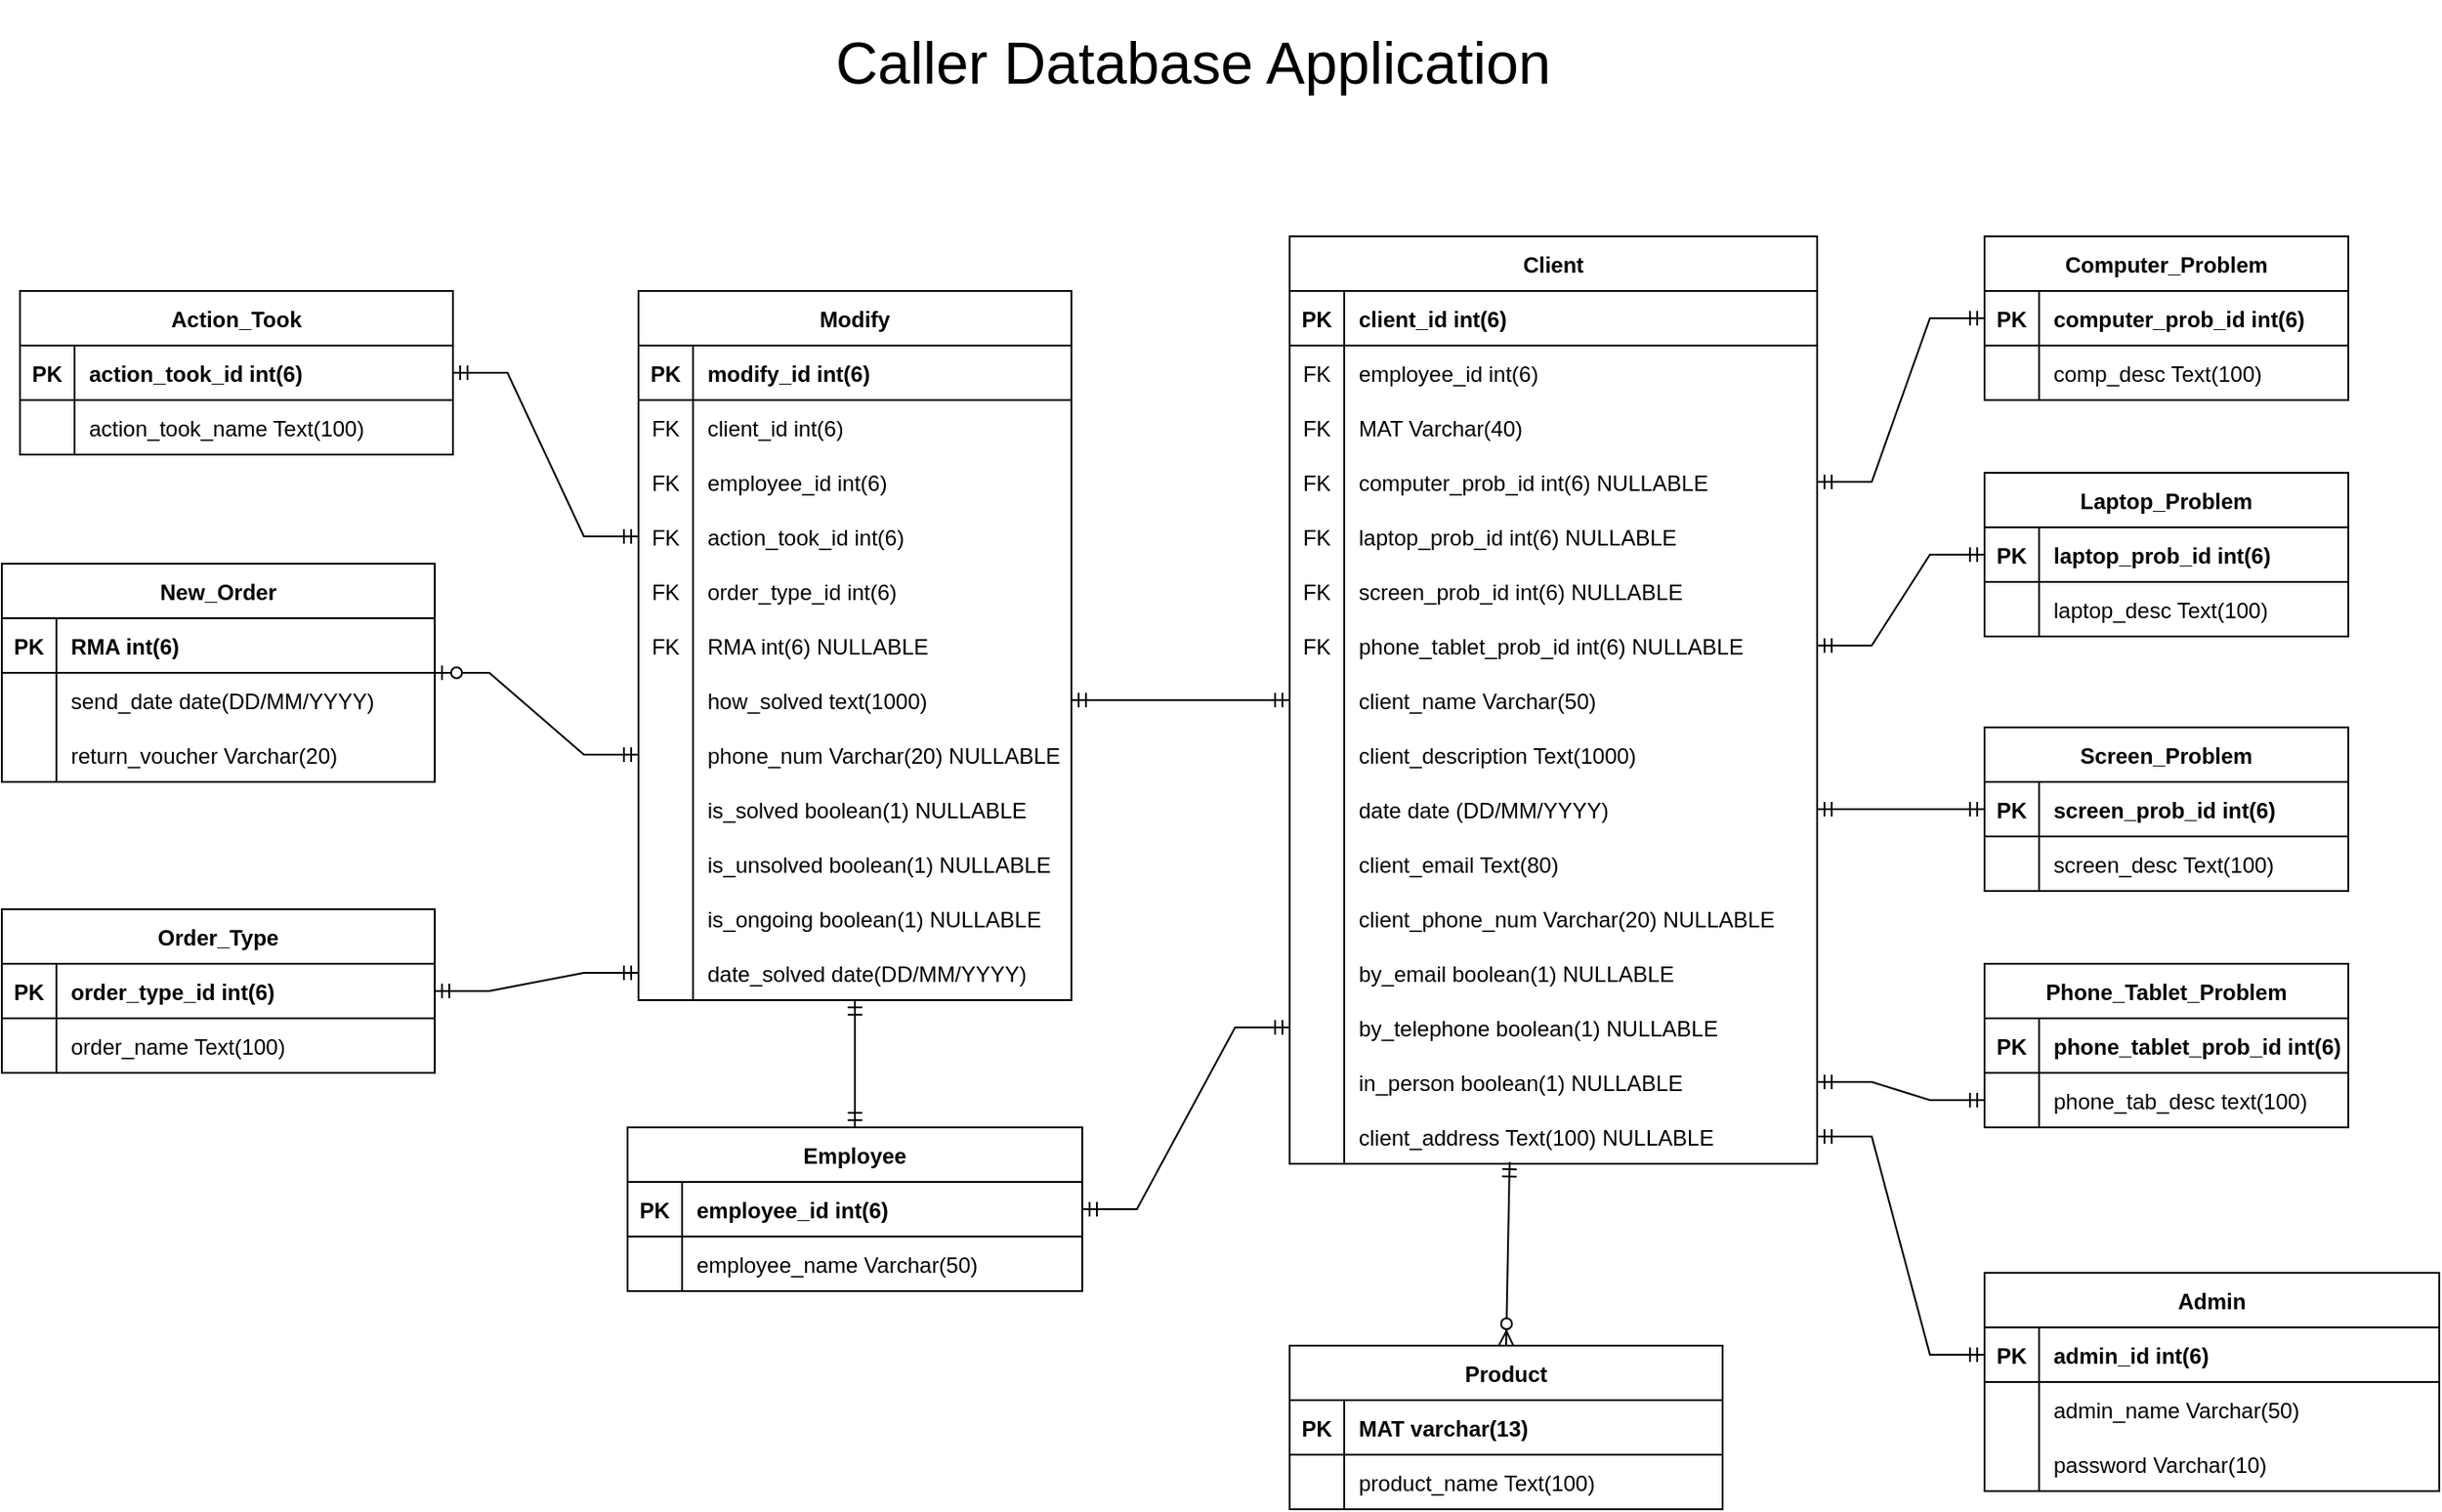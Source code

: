 <mxfile version="20.5.3" type="device"><diagram id="R2lEEEUBdFMjLlhIrx00" name="Page-1"><mxGraphModel dx="1613" dy="609" grid="1" gridSize="10" guides="1" tooltips="1" connect="1" arrows="1" fold="1" page="1" pageScale="1" pageWidth="850" pageHeight="1100" math="0" shadow="0" extFonts="Permanent Marker^https://fonts.googleapis.com/css?family=Permanent+Marker"><root><mxCell id="0"/><mxCell id="1" parent="0"/><mxCell id="C-vyLk0tnHw3VtMMgP7b-13" value="Client" style="shape=table;startSize=30;container=1;collapsible=1;childLayout=tableLayout;fixedRows=1;rowLines=0;fontStyle=1;align=center;resizeLast=1;" parent="1" vertex="1"><mxGeometry x="338" y="170" width="290" height="510" as="geometry"/></mxCell><mxCell id="C-vyLk0tnHw3VtMMgP7b-14" value="" style="shape=partialRectangle;collapsible=0;dropTarget=0;pointerEvents=0;fillColor=none;points=[[0,0.5],[1,0.5]];portConstraint=eastwest;top=0;left=0;right=0;bottom=1;" parent="C-vyLk0tnHw3VtMMgP7b-13" vertex="1"><mxGeometry y="30" width="290" height="30" as="geometry"/></mxCell><mxCell id="C-vyLk0tnHw3VtMMgP7b-15" value="PK" style="shape=partialRectangle;overflow=hidden;connectable=0;fillColor=none;top=0;left=0;bottom=0;right=0;fontStyle=1;" parent="C-vyLk0tnHw3VtMMgP7b-14" vertex="1"><mxGeometry width="30" height="30" as="geometry"><mxRectangle width="30" height="30" as="alternateBounds"/></mxGeometry></mxCell><mxCell id="C-vyLk0tnHw3VtMMgP7b-16" value="client_id int(6)" style="shape=partialRectangle;overflow=hidden;connectable=0;fillColor=none;top=0;left=0;bottom=0;right=0;align=left;spacingLeft=6;fontStyle=1;" parent="C-vyLk0tnHw3VtMMgP7b-14" vertex="1"><mxGeometry x="30" width="260" height="30" as="geometry"><mxRectangle width="260" height="30" as="alternateBounds"/></mxGeometry></mxCell><mxCell id="fhWOVHRFtMZsJac4OsAb-4" value="" style="shape=tableRow;horizontal=0;startSize=0;swimlaneHead=0;swimlaneBody=0;fillColor=none;collapsible=0;dropTarget=0;points=[[0,0.5],[1,0.5]];portConstraint=eastwest;top=0;left=0;right=0;bottom=0;" vertex="1" parent="C-vyLk0tnHw3VtMMgP7b-13"><mxGeometry y="60" width="290" height="30" as="geometry"/></mxCell><mxCell id="fhWOVHRFtMZsJac4OsAb-5" value="FK" style="shape=partialRectangle;connectable=0;fillColor=none;top=0;left=0;bottom=0;right=0;editable=1;overflow=hidden;" vertex="1" parent="fhWOVHRFtMZsJac4OsAb-4"><mxGeometry width="30" height="30" as="geometry"><mxRectangle width="30" height="30" as="alternateBounds"/></mxGeometry></mxCell><mxCell id="fhWOVHRFtMZsJac4OsAb-6" value="employee_id int(6)" style="shape=partialRectangle;connectable=0;fillColor=none;top=0;left=0;bottom=0;right=0;align=left;spacingLeft=6;overflow=hidden;" vertex="1" parent="fhWOVHRFtMZsJac4OsAb-4"><mxGeometry x="30" width="260" height="30" as="geometry"><mxRectangle width="260" height="30" as="alternateBounds"/></mxGeometry></mxCell><mxCell id="eGuZ9H660ZpWUQ2GDz3u-36" value="" style="shape=tableRow;horizontal=0;startSize=0;swimlaneHead=0;swimlaneBody=0;fillColor=none;collapsible=0;dropTarget=0;points=[[0,0.5],[1,0.5]];portConstraint=eastwest;top=0;left=0;right=0;bottom=0;" parent="C-vyLk0tnHw3VtMMgP7b-13" vertex="1"><mxGeometry y="90" width="290" height="30" as="geometry"/></mxCell><mxCell id="eGuZ9H660ZpWUQ2GDz3u-37" value="FK" style="shape=partialRectangle;connectable=0;fillColor=none;top=0;left=0;bottom=0;right=0;fontStyle=0;overflow=hidden;" parent="eGuZ9H660ZpWUQ2GDz3u-36" vertex="1"><mxGeometry width="30" height="30" as="geometry"><mxRectangle width="30" height="30" as="alternateBounds"/></mxGeometry></mxCell><mxCell id="eGuZ9H660ZpWUQ2GDz3u-38" value="MAT Varchar(40)" style="shape=partialRectangle;connectable=0;fillColor=none;top=0;left=0;bottom=0;right=0;align=left;spacingLeft=6;fontStyle=0;overflow=hidden;" parent="eGuZ9H660ZpWUQ2GDz3u-36" vertex="1"><mxGeometry x="30" width="260" height="30" as="geometry"><mxRectangle width="260" height="30" as="alternateBounds"/></mxGeometry></mxCell><mxCell id="aRjFTSO9N0sPd0VUogar-23" value="" style="shape=tableRow;horizontal=0;startSize=0;swimlaneHead=0;swimlaneBody=0;fillColor=none;collapsible=0;dropTarget=0;points=[[0,0.5],[1,0.5]];portConstraint=eastwest;top=0;left=0;right=0;bottom=0;" parent="C-vyLk0tnHw3VtMMgP7b-13" vertex="1"><mxGeometry y="120" width="290" height="30" as="geometry"/></mxCell><mxCell id="aRjFTSO9N0sPd0VUogar-24" value="FK" style="shape=partialRectangle;connectable=0;fillColor=none;top=0;left=0;bottom=0;right=0;editable=1;overflow=hidden;" parent="aRjFTSO9N0sPd0VUogar-23" vertex="1"><mxGeometry width="30" height="30" as="geometry"><mxRectangle width="30" height="30" as="alternateBounds"/></mxGeometry></mxCell><mxCell id="aRjFTSO9N0sPd0VUogar-25" value="computer_prob_id int(6) NULLABLE" style="shape=partialRectangle;connectable=0;fillColor=none;top=0;left=0;bottom=0;right=0;align=left;spacingLeft=6;overflow=hidden;" parent="aRjFTSO9N0sPd0VUogar-23" vertex="1"><mxGeometry x="30" width="260" height="30" as="geometry"><mxRectangle width="260" height="30" as="alternateBounds"/></mxGeometry></mxCell><mxCell id="aRjFTSO9N0sPd0VUogar-26" value="" style="shape=tableRow;horizontal=0;startSize=0;swimlaneHead=0;swimlaneBody=0;fillColor=none;collapsible=0;dropTarget=0;points=[[0,0.5],[1,0.5]];portConstraint=eastwest;top=0;left=0;right=0;bottom=0;" parent="C-vyLk0tnHw3VtMMgP7b-13" vertex="1"><mxGeometry y="150" width="290" height="30" as="geometry"/></mxCell><mxCell id="aRjFTSO9N0sPd0VUogar-27" value="FK" style="shape=partialRectangle;connectable=0;fillColor=none;top=0;left=0;bottom=0;right=0;editable=1;overflow=hidden;" parent="aRjFTSO9N0sPd0VUogar-26" vertex="1"><mxGeometry width="30" height="30" as="geometry"><mxRectangle width="30" height="30" as="alternateBounds"/></mxGeometry></mxCell><mxCell id="aRjFTSO9N0sPd0VUogar-28" value="laptop_prob_id int(6) NULLABLE" style="shape=partialRectangle;connectable=0;fillColor=none;top=0;left=0;bottom=0;right=0;align=left;spacingLeft=6;overflow=hidden;" parent="aRjFTSO9N0sPd0VUogar-26" vertex="1"><mxGeometry x="30" width="260" height="30" as="geometry"><mxRectangle width="260" height="30" as="alternateBounds"/></mxGeometry></mxCell><mxCell id="aRjFTSO9N0sPd0VUogar-29" value="" style="shape=tableRow;horizontal=0;startSize=0;swimlaneHead=0;swimlaneBody=0;fillColor=none;collapsible=0;dropTarget=0;points=[[0,0.5],[1,0.5]];portConstraint=eastwest;top=0;left=0;right=0;bottom=0;" parent="C-vyLk0tnHw3VtMMgP7b-13" vertex="1"><mxGeometry y="180" width="290" height="30" as="geometry"/></mxCell><mxCell id="aRjFTSO9N0sPd0VUogar-30" value="FK" style="shape=partialRectangle;connectable=0;fillColor=none;top=0;left=0;bottom=0;right=0;editable=1;overflow=hidden;" parent="aRjFTSO9N0sPd0VUogar-29" vertex="1"><mxGeometry width="30" height="30" as="geometry"><mxRectangle width="30" height="30" as="alternateBounds"/></mxGeometry></mxCell><mxCell id="aRjFTSO9N0sPd0VUogar-31" value="screen_prob_id int(6) NULLABLE" style="shape=partialRectangle;connectable=0;fillColor=none;top=0;left=0;bottom=0;right=0;align=left;spacingLeft=6;overflow=hidden;" parent="aRjFTSO9N0sPd0VUogar-29" vertex="1"><mxGeometry x="30" width="260" height="30" as="geometry"><mxRectangle width="260" height="30" as="alternateBounds"/></mxGeometry></mxCell><mxCell id="aRjFTSO9N0sPd0VUogar-32" value="" style="shape=tableRow;horizontal=0;startSize=0;swimlaneHead=0;swimlaneBody=0;fillColor=none;collapsible=0;dropTarget=0;points=[[0,0.5],[1,0.5]];portConstraint=eastwest;top=0;left=0;right=0;bottom=0;" parent="C-vyLk0tnHw3VtMMgP7b-13" vertex="1"><mxGeometry y="210" width="290" height="30" as="geometry"/></mxCell><mxCell id="aRjFTSO9N0sPd0VUogar-33" value="FK" style="shape=partialRectangle;connectable=0;fillColor=none;top=0;left=0;bottom=0;right=0;editable=1;overflow=hidden;" parent="aRjFTSO9N0sPd0VUogar-32" vertex="1"><mxGeometry width="30" height="30" as="geometry"><mxRectangle width="30" height="30" as="alternateBounds"/></mxGeometry></mxCell><mxCell id="aRjFTSO9N0sPd0VUogar-34" value="phone_tablet_prob_id int(6) NULLABLE" style="shape=partialRectangle;connectable=0;fillColor=none;top=0;left=0;bottom=0;right=0;align=left;spacingLeft=6;overflow=hidden;" parent="aRjFTSO9N0sPd0VUogar-32" vertex="1"><mxGeometry x="30" width="260" height="30" as="geometry"><mxRectangle width="260" height="30" as="alternateBounds"/></mxGeometry></mxCell><mxCell id="C-vyLk0tnHw3VtMMgP7b-17" value="" style="shape=partialRectangle;collapsible=0;dropTarget=0;pointerEvents=0;fillColor=none;points=[[0,0.5],[1,0.5]];portConstraint=eastwest;top=0;left=0;right=0;bottom=0;" parent="C-vyLk0tnHw3VtMMgP7b-13" vertex="1"><mxGeometry y="240" width="290" height="30" as="geometry"/></mxCell><mxCell id="C-vyLk0tnHw3VtMMgP7b-18" value="" style="shape=partialRectangle;overflow=hidden;connectable=0;fillColor=none;top=0;left=0;bottom=0;right=0;" parent="C-vyLk0tnHw3VtMMgP7b-17" vertex="1"><mxGeometry width="30" height="30" as="geometry"><mxRectangle width="30" height="30" as="alternateBounds"/></mxGeometry></mxCell><mxCell id="C-vyLk0tnHw3VtMMgP7b-19" value="client_name Varchar(50)" style="shape=partialRectangle;overflow=hidden;connectable=0;fillColor=none;top=0;left=0;bottom=0;right=0;align=left;spacingLeft=6;" parent="C-vyLk0tnHw3VtMMgP7b-17" vertex="1"><mxGeometry x="30" width="260" height="30" as="geometry"><mxRectangle width="260" height="30" as="alternateBounds"/></mxGeometry></mxCell><mxCell id="C-vyLk0tnHw3VtMMgP7b-20" value="" style="shape=partialRectangle;collapsible=0;dropTarget=0;pointerEvents=0;fillColor=none;points=[[0,0.5],[1,0.5]];portConstraint=eastwest;top=0;left=0;right=0;bottom=0;" parent="C-vyLk0tnHw3VtMMgP7b-13" vertex="1"><mxGeometry y="270" width="290" height="30" as="geometry"/></mxCell><mxCell id="C-vyLk0tnHw3VtMMgP7b-21" value="" style="shape=partialRectangle;overflow=hidden;connectable=0;fillColor=none;top=0;left=0;bottom=0;right=0;" parent="C-vyLk0tnHw3VtMMgP7b-20" vertex="1"><mxGeometry width="30" height="30" as="geometry"><mxRectangle width="30" height="30" as="alternateBounds"/></mxGeometry></mxCell><mxCell id="C-vyLk0tnHw3VtMMgP7b-22" value="client_description Text(1000)" style="shape=partialRectangle;overflow=hidden;connectable=0;fillColor=none;top=0;left=0;bottom=0;right=0;align=left;spacingLeft=6;" parent="C-vyLk0tnHw3VtMMgP7b-20" vertex="1"><mxGeometry x="30" width="260" height="30" as="geometry"><mxRectangle width="260" height="30" as="alternateBounds"/></mxGeometry></mxCell><mxCell id="eGuZ9H660ZpWUQ2GDz3u-15" value="" style="shape=partialRectangle;collapsible=0;dropTarget=0;pointerEvents=0;fillColor=none;points=[[0,0.5],[1,0.5]];portConstraint=eastwest;top=0;left=0;right=0;bottom=0;" parent="C-vyLk0tnHw3VtMMgP7b-13" vertex="1"><mxGeometry y="300" width="290" height="30" as="geometry"/></mxCell><mxCell id="eGuZ9H660ZpWUQ2GDz3u-16" value="" style="shape=partialRectangle;overflow=hidden;connectable=0;fillColor=none;top=0;left=0;bottom=0;right=0;" parent="eGuZ9H660ZpWUQ2GDz3u-15" vertex="1"><mxGeometry width="30" height="30" as="geometry"><mxRectangle width="30" height="30" as="alternateBounds"/></mxGeometry></mxCell><mxCell id="eGuZ9H660ZpWUQ2GDz3u-17" value="date date (DD/MM/YYYY)" style="shape=partialRectangle;overflow=hidden;connectable=0;fillColor=none;top=0;left=0;bottom=0;right=0;align=left;spacingLeft=6;" parent="eGuZ9H660ZpWUQ2GDz3u-15" vertex="1"><mxGeometry x="30" width="260" height="30" as="geometry"><mxRectangle width="260" height="30" as="alternateBounds"/></mxGeometry></mxCell><mxCell id="eGuZ9H660ZpWUQ2GDz3u-21" value="" style="shape=partialRectangle;collapsible=0;dropTarget=0;pointerEvents=0;fillColor=none;points=[[0,0.5],[1,0.5]];portConstraint=eastwest;top=0;left=0;right=0;bottom=0;" parent="C-vyLk0tnHw3VtMMgP7b-13" vertex="1"><mxGeometry y="330" width="290" height="30" as="geometry"/></mxCell><mxCell id="eGuZ9H660ZpWUQ2GDz3u-22" value="" style="shape=partialRectangle;overflow=hidden;connectable=0;fillColor=none;top=0;left=0;bottom=0;right=0;" parent="eGuZ9H660ZpWUQ2GDz3u-21" vertex="1"><mxGeometry width="30" height="30" as="geometry"><mxRectangle width="30" height="30" as="alternateBounds"/></mxGeometry></mxCell><mxCell id="eGuZ9H660ZpWUQ2GDz3u-23" value="client_email Text(80)" style="shape=partialRectangle;overflow=hidden;connectable=0;fillColor=none;top=0;left=0;bottom=0;right=0;align=left;spacingLeft=6;" parent="eGuZ9H660ZpWUQ2GDz3u-21" vertex="1"><mxGeometry x="30" width="260" height="30" as="geometry"><mxRectangle width="260" height="30" as="alternateBounds"/></mxGeometry></mxCell><mxCell id="eGuZ9H660ZpWUQ2GDz3u-18" value="" style="shape=partialRectangle;collapsible=0;dropTarget=0;pointerEvents=0;fillColor=none;points=[[0,0.5],[1,0.5]];portConstraint=eastwest;top=0;left=0;right=0;bottom=0;" parent="C-vyLk0tnHw3VtMMgP7b-13" vertex="1"><mxGeometry y="360" width="290" height="30" as="geometry"/></mxCell><mxCell id="eGuZ9H660ZpWUQ2GDz3u-19" value="" style="shape=partialRectangle;overflow=hidden;connectable=0;fillColor=none;top=0;left=0;bottom=0;right=0;" parent="eGuZ9H660ZpWUQ2GDz3u-18" vertex="1"><mxGeometry width="30" height="30" as="geometry"><mxRectangle width="30" height="30" as="alternateBounds"/></mxGeometry></mxCell><mxCell id="eGuZ9H660ZpWUQ2GDz3u-20" value="client_phone_num Varchar(20) NULLABLE" style="shape=partialRectangle;overflow=hidden;connectable=0;fillColor=none;top=0;left=0;bottom=0;right=0;align=left;spacingLeft=6;" parent="eGuZ9H660ZpWUQ2GDz3u-18" vertex="1"><mxGeometry x="30" width="260" height="30" as="geometry"><mxRectangle width="260" height="30" as="alternateBounds"/></mxGeometry></mxCell><mxCell id="aRjFTSO9N0sPd0VUogar-94" value="" style="shape=tableRow;horizontal=0;startSize=0;swimlaneHead=0;swimlaneBody=0;fillColor=none;collapsible=0;dropTarget=0;points=[[0,0.5],[1,0.5]];portConstraint=eastwest;top=0;left=0;right=0;bottom=0;" parent="C-vyLk0tnHw3VtMMgP7b-13" vertex="1"><mxGeometry y="390" width="290" height="30" as="geometry"/></mxCell><mxCell id="aRjFTSO9N0sPd0VUogar-95" value="" style="shape=partialRectangle;connectable=0;fillColor=none;top=0;left=0;bottom=0;right=0;editable=1;overflow=hidden;" parent="aRjFTSO9N0sPd0VUogar-94" vertex="1"><mxGeometry width="30" height="30" as="geometry"><mxRectangle width="30" height="30" as="alternateBounds"/></mxGeometry></mxCell><mxCell id="aRjFTSO9N0sPd0VUogar-96" value="by_email boolean(1) NULLABLE" style="shape=partialRectangle;connectable=0;fillColor=none;top=0;left=0;bottom=0;right=0;align=left;spacingLeft=6;overflow=hidden;" parent="aRjFTSO9N0sPd0VUogar-94" vertex="1"><mxGeometry x="30" width="260" height="30" as="geometry"><mxRectangle width="260" height="30" as="alternateBounds"/></mxGeometry></mxCell><mxCell id="aRjFTSO9N0sPd0VUogar-97" value="" style="shape=tableRow;horizontal=0;startSize=0;swimlaneHead=0;swimlaneBody=0;fillColor=none;collapsible=0;dropTarget=0;points=[[0,0.5],[1,0.5]];portConstraint=eastwest;top=0;left=0;right=0;bottom=0;" parent="C-vyLk0tnHw3VtMMgP7b-13" vertex="1"><mxGeometry y="420" width="290" height="30" as="geometry"/></mxCell><mxCell id="aRjFTSO9N0sPd0VUogar-98" value="" style="shape=partialRectangle;connectable=0;fillColor=none;top=0;left=0;bottom=0;right=0;editable=1;overflow=hidden;" parent="aRjFTSO9N0sPd0VUogar-97" vertex="1"><mxGeometry width="30" height="30" as="geometry"><mxRectangle width="30" height="30" as="alternateBounds"/></mxGeometry></mxCell><mxCell id="aRjFTSO9N0sPd0VUogar-99" value="by_telephone boolean(1) NULLABLE" style="shape=partialRectangle;connectable=0;fillColor=none;top=0;left=0;bottom=0;right=0;align=left;spacingLeft=6;overflow=hidden;" parent="aRjFTSO9N0sPd0VUogar-97" vertex="1"><mxGeometry x="30" width="260" height="30" as="geometry"><mxRectangle width="260" height="30" as="alternateBounds"/></mxGeometry></mxCell><mxCell id="eGuZ9H660ZpWUQ2GDz3u-24" value="" style="shape=partialRectangle;collapsible=0;dropTarget=0;pointerEvents=0;fillColor=none;points=[[0,0.5],[1,0.5]];portConstraint=eastwest;top=0;left=0;right=0;bottom=0;" parent="C-vyLk0tnHw3VtMMgP7b-13" vertex="1"><mxGeometry y="450" width="290" height="30" as="geometry"/></mxCell><mxCell id="eGuZ9H660ZpWUQ2GDz3u-25" value="" style="shape=partialRectangle;overflow=hidden;connectable=0;fillColor=none;top=0;left=0;bottom=0;right=0;" parent="eGuZ9H660ZpWUQ2GDz3u-24" vertex="1"><mxGeometry width="30" height="30" as="geometry"><mxRectangle width="30" height="30" as="alternateBounds"/></mxGeometry></mxCell><mxCell id="eGuZ9H660ZpWUQ2GDz3u-26" value="in_person boolean(1) NULLABLE" style="shape=partialRectangle;overflow=hidden;connectable=0;fillColor=none;top=0;left=0;bottom=0;right=0;align=left;spacingLeft=6;" parent="eGuZ9H660ZpWUQ2GDz3u-24" vertex="1"><mxGeometry x="30" width="260" height="30" as="geometry"><mxRectangle width="260" height="30" as="alternateBounds"/></mxGeometry></mxCell><mxCell id="eGuZ9H660ZpWUQ2GDz3u-27" value="" style="shape=partialRectangle;collapsible=0;dropTarget=0;pointerEvents=0;fillColor=none;points=[[0,0.5],[1,0.5]];portConstraint=eastwest;top=0;left=0;right=0;bottom=0;" parent="C-vyLk0tnHw3VtMMgP7b-13" vertex="1"><mxGeometry y="480" width="290" height="30" as="geometry"/></mxCell><mxCell id="eGuZ9H660ZpWUQ2GDz3u-28" value="" style="shape=partialRectangle;overflow=hidden;connectable=0;fillColor=none;top=0;left=0;bottom=0;right=0;" parent="eGuZ9H660ZpWUQ2GDz3u-27" vertex="1"><mxGeometry width="30" height="30" as="geometry"><mxRectangle width="30" height="30" as="alternateBounds"/></mxGeometry></mxCell><mxCell id="eGuZ9H660ZpWUQ2GDz3u-29" value="client_address Text(100) NULLABLE" style="shape=partialRectangle;overflow=hidden;connectable=0;fillColor=none;top=0;left=0;bottom=0;right=0;align=left;spacingLeft=6;" parent="eGuZ9H660ZpWUQ2GDz3u-27" vertex="1"><mxGeometry x="30" width="260" height="30" as="geometry"><mxRectangle width="260" height="30" as="alternateBounds"/></mxGeometry></mxCell><mxCell id="C-vyLk0tnHw3VtMMgP7b-23" value="Admin" style="shape=table;startSize=30;container=1;collapsible=1;childLayout=tableLayout;fixedRows=1;rowLines=0;fontStyle=1;align=center;resizeLast=1;" parent="1" vertex="1"><mxGeometry x="720" y="740" width="250" height="120" as="geometry"/></mxCell><mxCell id="C-vyLk0tnHw3VtMMgP7b-24" value="" style="shape=partialRectangle;collapsible=0;dropTarget=0;pointerEvents=0;fillColor=none;points=[[0,0.5],[1,0.5]];portConstraint=eastwest;top=0;left=0;right=0;bottom=1;" parent="C-vyLk0tnHw3VtMMgP7b-23" vertex="1"><mxGeometry y="30" width="250" height="30" as="geometry"/></mxCell><mxCell id="C-vyLk0tnHw3VtMMgP7b-25" value="PK" style="shape=partialRectangle;overflow=hidden;connectable=0;fillColor=none;top=0;left=0;bottom=0;right=0;fontStyle=1;" parent="C-vyLk0tnHw3VtMMgP7b-24" vertex="1"><mxGeometry width="30" height="30" as="geometry"><mxRectangle width="30" height="30" as="alternateBounds"/></mxGeometry></mxCell><mxCell id="C-vyLk0tnHw3VtMMgP7b-26" value="admin_id int(6)" style="shape=partialRectangle;overflow=hidden;connectable=0;fillColor=none;top=0;left=0;bottom=0;right=0;align=left;spacingLeft=6;fontStyle=1;" parent="C-vyLk0tnHw3VtMMgP7b-24" vertex="1"><mxGeometry x="30" width="220" height="30" as="geometry"><mxRectangle width="220" height="30" as="alternateBounds"/></mxGeometry></mxCell><mxCell id="C-vyLk0tnHw3VtMMgP7b-27" value="" style="shape=partialRectangle;collapsible=0;dropTarget=0;pointerEvents=0;fillColor=none;points=[[0,0.5],[1,0.5]];portConstraint=eastwest;top=0;left=0;right=0;bottom=0;" parent="C-vyLk0tnHw3VtMMgP7b-23" vertex="1"><mxGeometry y="60" width="250" height="30" as="geometry"/></mxCell><mxCell id="C-vyLk0tnHw3VtMMgP7b-28" value="" style="shape=partialRectangle;overflow=hidden;connectable=0;fillColor=none;top=0;left=0;bottom=0;right=0;" parent="C-vyLk0tnHw3VtMMgP7b-27" vertex="1"><mxGeometry width="30" height="30" as="geometry"><mxRectangle width="30" height="30" as="alternateBounds"/></mxGeometry></mxCell><mxCell id="C-vyLk0tnHw3VtMMgP7b-29" value="admin_name Varchar(50)" style="shape=partialRectangle;overflow=hidden;connectable=0;fillColor=none;top=0;left=0;bottom=0;right=0;align=left;spacingLeft=6;" parent="C-vyLk0tnHw3VtMMgP7b-27" vertex="1"><mxGeometry x="30" width="220" height="30" as="geometry"><mxRectangle width="220" height="30" as="alternateBounds"/></mxGeometry></mxCell><mxCell id="eGuZ9H660ZpWUQ2GDz3u-1" value="" style="shape=tableRow;horizontal=0;startSize=0;swimlaneHead=0;swimlaneBody=0;fillColor=none;collapsible=0;dropTarget=0;points=[[0,0.5],[1,0.5]];portConstraint=eastwest;top=0;left=0;right=0;bottom=0;" parent="C-vyLk0tnHw3VtMMgP7b-23" vertex="1"><mxGeometry y="90" width="250" height="30" as="geometry"/></mxCell><mxCell id="eGuZ9H660ZpWUQ2GDz3u-2" value="" style="shape=partialRectangle;connectable=0;fillColor=none;top=0;left=0;bottom=0;right=0;editable=1;overflow=hidden;" parent="eGuZ9H660ZpWUQ2GDz3u-1" vertex="1"><mxGeometry width="30" height="30" as="geometry"><mxRectangle width="30" height="30" as="alternateBounds"/></mxGeometry></mxCell><mxCell id="eGuZ9H660ZpWUQ2GDz3u-3" value="password Varchar(10)" style="shape=partialRectangle;connectable=0;fillColor=none;top=0;left=0;bottom=0;right=0;align=left;spacingLeft=6;overflow=hidden;" parent="eGuZ9H660ZpWUQ2GDz3u-1" vertex="1"><mxGeometry x="30" width="220" height="30" as="geometry"><mxRectangle width="220" height="30" as="alternateBounds"/></mxGeometry></mxCell><mxCell id="eGuZ9H660ZpWUQ2GDz3u-4" value="Employee" style="shape=table;startSize=30;container=1;collapsible=1;childLayout=tableLayout;fixedRows=1;rowLines=0;fontStyle=1;align=center;resizeLast=1;" parent="1" vertex="1"><mxGeometry x="-26" y="660" width="250" height="90" as="geometry"/></mxCell><mxCell id="eGuZ9H660ZpWUQ2GDz3u-5" value="" style="shape=partialRectangle;collapsible=0;dropTarget=0;pointerEvents=0;fillColor=none;points=[[0,0.5],[1,0.5]];portConstraint=eastwest;top=0;left=0;right=0;bottom=1;" parent="eGuZ9H660ZpWUQ2GDz3u-4" vertex="1"><mxGeometry y="30" width="250" height="30" as="geometry"/></mxCell><mxCell id="eGuZ9H660ZpWUQ2GDz3u-6" value="PK" style="shape=partialRectangle;overflow=hidden;connectable=0;fillColor=none;top=0;left=0;bottom=0;right=0;fontStyle=1;" parent="eGuZ9H660ZpWUQ2GDz3u-5" vertex="1"><mxGeometry width="30" height="30" as="geometry"><mxRectangle width="30" height="30" as="alternateBounds"/></mxGeometry></mxCell><mxCell id="eGuZ9H660ZpWUQ2GDz3u-7" value="employee_id int(6)" style="shape=partialRectangle;overflow=hidden;connectable=0;fillColor=none;top=0;left=0;bottom=0;right=0;align=left;spacingLeft=6;fontStyle=1;" parent="eGuZ9H660ZpWUQ2GDz3u-5" vertex="1"><mxGeometry x="30" width="220" height="30" as="geometry"><mxRectangle width="220" height="30" as="alternateBounds"/></mxGeometry></mxCell><mxCell id="eGuZ9H660ZpWUQ2GDz3u-8" value="" style="shape=partialRectangle;collapsible=0;dropTarget=0;pointerEvents=0;fillColor=none;points=[[0,0.5],[1,0.5]];portConstraint=eastwest;top=0;left=0;right=0;bottom=0;" parent="eGuZ9H660ZpWUQ2GDz3u-4" vertex="1"><mxGeometry y="60" width="250" height="30" as="geometry"/></mxCell><mxCell id="eGuZ9H660ZpWUQ2GDz3u-9" value="" style="shape=partialRectangle;overflow=hidden;connectable=0;fillColor=none;top=0;left=0;bottom=0;right=0;" parent="eGuZ9H660ZpWUQ2GDz3u-8" vertex="1"><mxGeometry width="30" height="30" as="geometry"><mxRectangle width="30" height="30" as="alternateBounds"/></mxGeometry></mxCell><mxCell id="eGuZ9H660ZpWUQ2GDz3u-10" value="employee_name Varchar(50)" style="shape=partialRectangle;overflow=hidden;connectable=0;fillColor=none;top=0;left=0;bottom=0;right=0;align=left;spacingLeft=6;" parent="eGuZ9H660ZpWUQ2GDz3u-8" vertex="1"><mxGeometry x="30" width="220" height="30" as="geometry"><mxRectangle width="220" height="30" as="alternateBounds"/></mxGeometry></mxCell><mxCell id="eGuZ9H660ZpWUQ2GDz3u-46" value="Computer_Problem" style="shape=table;startSize=30;container=1;collapsible=1;childLayout=tableLayout;fixedRows=1;rowLines=0;fontStyle=1;align=center;resizeLast=1;" parent="1" vertex="1"><mxGeometry x="720" y="170" width="200" height="90" as="geometry"/></mxCell><mxCell id="eGuZ9H660ZpWUQ2GDz3u-47" value="" style="shape=partialRectangle;collapsible=0;dropTarget=0;pointerEvents=0;fillColor=none;points=[[0,0.5],[1,0.5]];portConstraint=eastwest;top=0;left=0;right=0;bottom=1;" parent="eGuZ9H660ZpWUQ2GDz3u-46" vertex="1"><mxGeometry y="30" width="200" height="30" as="geometry"/></mxCell><mxCell id="eGuZ9H660ZpWUQ2GDz3u-48" value="PK" style="shape=partialRectangle;overflow=hidden;connectable=0;fillColor=none;top=0;left=0;bottom=0;right=0;fontStyle=1;" parent="eGuZ9H660ZpWUQ2GDz3u-47" vertex="1"><mxGeometry width="30" height="30" as="geometry"><mxRectangle width="30" height="30" as="alternateBounds"/></mxGeometry></mxCell><mxCell id="eGuZ9H660ZpWUQ2GDz3u-49" value="computer_prob_id int(6)" style="shape=partialRectangle;overflow=hidden;connectable=0;fillColor=none;top=0;left=0;bottom=0;right=0;align=left;spacingLeft=6;fontStyle=1;" parent="eGuZ9H660ZpWUQ2GDz3u-47" vertex="1"><mxGeometry x="30" width="170" height="30" as="geometry"><mxRectangle width="170" height="30" as="alternateBounds"/></mxGeometry></mxCell><mxCell id="eGuZ9H660ZpWUQ2GDz3u-50" value="" style="shape=partialRectangle;collapsible=0;dropTarget=0;pointerEvents=0;fillColor=none;points=[[0,0.5],[1,0.5]];portConstraint=eastwest;top=0;left=0;right=0;bottom=0;" parent="eGuZ9H660ZpWUQ2GDz3u-46" vertex="1"><mxGeometry y="60" width="200" height="30" as="geometry"/></mxCell><mxCell id="eGuZ9H660ZpWUQ2GDz3u-51" value="" style="shape=partialRectangle;overflow=hidden;connectable=0;fillColor=none;top=0;left=0;bottom=0;right=0;" parent="eGuZ9H660ZpWUQ2GDz3u-50" vertex="1"><mxGeometry width="30" height="30" as="geometry"><mxRectangle width="30" height="30" as="alternateBounds"/></mxGeometry></mxCell><mxCell id="eGuZ9H660ZpWUQ2GDz3u-52" value="comp_desc Text(100)" style="shape=partialRectangle;overflow=hidden;connectable=0;fillColor=none;top=0;left=0;bottom=0;right=0;align=left;spacingLeft=6;" parent="eGuZ9H660ZpWUQ2GDz3u-50" vertex="1"><mxGeometry x="30" width="170" height="30" as="geometry"><mxRectangle width="170" height="30" as="alternateBounds"/></mxGeometry></mxCell><mxCell id="eGuZ9H660ZpWUQ2GDz3u-54" value="Laptop_Problem" style="shape=table;startSize=30;container=1;collapsible=1;childLayout=tableLayout;fixedRows=1;rowLines=0;fontStyle=1;align=center;resizeLast=1;" parent="1" vertex="1"><mxGeometry x="720" y="300" width="200" height="90" as="geometry"/></mxCell><mxCell id="eGuZ9H660ZpWUQ2GDz3u-55" value="" style="shape=partialRectangle;collapsible=0;dropTarget=0;pointerEvents=0;fillColor=none;points=[[0,0.5],[1,0.5]];portConstraint=eastwest;top=0;left=0;right=0;bottom=1;" parent="eGuZ9H660ZpWUQ2GDz3u-54" vertex="1"><mxGeometry y="30" width="200" height="30" as="geometry"/></mxCell><mxCell id="eGuZ9H660ZpWUQ2GDz3u-56" value="PK" style="shape=partialRectangle;overflow=hidden;connectable=0;fillColor=none;top=0;left=0;bottom=0;right=0;fontStyle=1;" parent="eGuZ9H660ZpWUQ2GDz3u-55" vertex="1"><mxGeometry width="30" height="30" as="geometry"><mxRectangle width="30" height="30" as="alternateBounds"/></mxGeometry></mxCell><mxCell id="eGuZ9H660ZpWUQ2GDz3u-57" value="laptop_prob_id int(6)" style="shape=partialRectangle;overflow=hidden;connectable=0;fillColor=none;top=0;left=0;bottom=0;right=0;align=left;spacingLeft=6;fontStyle=1;" parent="eGuZ9H660ZpWUQ2GDz3u-55" vertex="1"><mxGeometry x="30" width="170" height="30" as="geometry"><mxRectangle width="170" height="30" as="alternateBounds"/></mxGeometry></mxCell><mxCell id="eGuZ9H660ZpWUQ2GDz3u-58" value="" style="shape=partialRectangle;collapsible=0;dropTarget=0;pointerEvents=0;fillColor=none;points=[[0,0.5],[1,0.5]];portConstraint=eastwest;top=0;left=0;right=0;bottom=0;" parent="eGuZ9H660ZpWUQ2GDz3u-54" vertex="1"><mxGeometry y="60" width="200" height="30" as="geometry"/></mxCell><mxCell id="eGuZ9H660ZpWUQ2GDz3u-59" value="" style="shape=partialRectangle;overflow=hidden;connectable=0;fillColor=none;top=0;left=0;bottom=0;right=0;" parent="eGuZ9H660ZpWUQ2GDz3u-58" vertex="1"><mxGeometry width="30" height="30" as="geometry"><mxRectangle width="30" height="30" as="alternateBounds"/></mxGeometry></mxCell><mxCell id="eGuZ9H660ZpWUQ2GDz3u-60" value="laptop_desc Text(100)" style="shape=partialRectangle;overflow=hidden;connectable=0;fillColor=none;top=0;left=0;bottom=0;right=0;align=left;spacingLeft=6;" parent="eGuZ9H660ZpWUQ2GDz3u-58" vertex="1"><mxGeometry x="30" width="170" height="30" as="geometry"><mxRectangle width="170" height="30" as="alternateBounds"/></mxGeometry></mxCell><mxCell id="eGuZ9H660ZpWUQ2GDz3u-62" value="Screen_Problem" style="shape=table;startSize=30;container=1;collapsible=1;childLayout=tableLayout;fixedRows=1;rowLines=0;fontStyle=1;align=center;resizeLast=1;" parent="1" vertex="1"><mxGeometry x="720" y="440" width="200" height="90" as="geometry"/></mxCell><mxCell id="eGuZ9H660ZpWUQ2GDz3u-63" value="" style="shape=partialRectangle;collapsible=0;dropTarget=0;pointerEvents=0;fillColor=none;points=[[0,0.5],[1,0.5]];portConstraint=eastwest;top=0;left=0;right=0;bottom=1;" parent="eGuZ9H660ZpWUQ2GDz3u-62" vertex="1"><mxGeometry y="30" width="200" height="30" as="geometry"/></mxCell><mxCell id="eGuZ9H660ZpWUQ2GDz3u-64" value="PK" style="shape=partialRectangle;overflow=hidden;connectable=0;fillColor=none;top=0;left=0;bottom=0;right=0;fontStyle=1;" parent="eGuZ9H660ZpWUQ2GDz3u-63" vertex="1"><mxGeometry width="30" height="30" as="geometry"><mxRectangle width="30" height="30" as="alternateBounds"/></mxGeometry></mxCell><mxCell id="eGuZ9H660ZpWUQ2GDz3u-65" value="screen_prob_id int(6)" style="shape=partialRectangle;overflow=hidden;connectable=0;fillColor=none;top=0;left=0;bottom=0;right=0;align=left;spacingLeft=6;fontStyle=1;" parent="eGuZ9H660ZpWUQ2GDz3u-63" vertex="1"><mxGeometry x="30" width="170" height="30" as="geometry"><mxRectangle width="170" height="30" as="alternateBounds"/></mxGeometry></mxCell><mxCell id="eGuZ9H660ZpWUQ2GDz3u-66" value="" style="shape=partialRectangle;collapsible=0;dropTarget=0;pointerEvents=0;fillColor=none;points=[[0,0.5],[1,0.5]];portConstraint=eastwest;top=0;left=0;right=0;bottom=0;" parent="eGuZ9H660ZpWUQ2GDz3u-62" vertex="1"><mxGeometry y="60" width="200" height="30" as="geometry"/></mxCell><mxCell id="eGuZ9H660ZpWUQ2GDz3u-67" value="" style="shape=partialRectangle;overflow=hidden;connectable=0;fillColor=none;top=0;left=0;bottom=0;right=0;" parent="eGuZ9H660ZpWUQ2GDz3u-66" vertex="1"><mxGeometry width="30" height="30" as="geometry"><mxRectangle width="30" height="30" as="alternateBounds"/></mxGeometry></mxCell><mxCell id="eGuZ9H660ZpWUQ2GDz3u-68" value="screen_desc Text(100)" style="shape=partialRectangle;overflow=hidden;connectable=0;fillColor=none;top=0;left=0;bottom=0;right=0;align=left;spacingLeft=6;" parent="eGuZ9H660ZpWUQ2GDz3u-66" vertex="1"><mxGeometry x="30" width="170" height="30" as="geometry"><mxRectangle width="170" height="30" as="alternateBounds"/></mxGeometry></mxCell><mxCell id="eGuZ9H660ZpWUQ2GDz3u-70" value="Phone_Tablet_Problem" style="shape=table;startSize=30;container=1;collapsible=1;childLayout=tableLayout;fixedRows=1;rowLines=0;fontStyle=1;align=center;resizeLast=1;" parent="1" vertex="1"><mxGeometry x="720" y="570" width="200" height="90" as="geometry"/></mxCell><mxCell id="eGuZ9H660ZpWUQ2GDz3u-71" value="" style="shape=partialRectangle;collapsible=0;dropTarget=0;pointerEvents=0;fillColor=none;points=[[0,0.5],[1,0.5]];portConstraint=eastwest;top=0;left=0;right=0;bottom=1;" parent="eGuZ9H660ZpWUQ2GDz3u-70" vertex="1"><mxGeometry y="30" width="200" height="30" as="geometry"/></mxCell><mxCell id="eGuZ9H660ZpWUQ2GDz3u-72" value="PK" style="shape=partialRectangle;overflow=hidden;connectable=0;fillColor=none;top=0;left=0;bottom=0;right=0;fontStyle=1;" parent="eGuZ9H660ZpWUQ2GDz3u-71" vertex="1"><mxGeometry width="30" height="30" as="geometry"><mxRectangle width="30" height="30" as="alternateBounds"/></mxGeometry></mxCell><mxCell id="eGuZ9H660ZpWUQ2GDz3u-73" value="phone_tablet_prob_id int(6)" style="shape=partialRectangle;overflow=hidden;connectable=0;fillColor=none;top=0;left=0;bottom=0;right=0;align=left;spacingLeft=6;fontStyle=1;" parent="eGuZ9H660ZpWUQ2GDz3u-71" vertex="1"><mxGeometry x="30" width="170" height="30" as="geometry"><mxRectangle width="170" height="30" as="alternateBounds"/></mxGeometry></mxCell><mxCell id="eGuZ9H660ZpWUQ2GDz3u-74" value="" style="shape=partialRectangle;collapsible=0;dropTarget=0;pointerEvents=0;fillColor=none;points=[[0,0.5],[1,0.5]];portConstraint=eastwest;top=0;left=0;right=0;bottom=0;" parent="eGuZ9H660ZpWUQ2GDz3u-70" vertex="1"><mxGeometry y="60" width="200" height="30" as="geometry"/></mxCell><mxCell id="eGuZ9H660ZpWUQ2GDz3u-75" value="" style="shape=partialRectangle;overflow=hidden;connectable=0;fillColor=none;top=0;left=0;bottom=0;right=0;" parent="eGuZ9H660ZpWUQ2GDz3u-74" vertex="1"><mxGeometry width="30" height="30" as="geometry"><mxRectangle width="30" height="30" as="alternateBounds"/></mxGeometry></mxCell><mxCell id="eGuZ9H660ZpWUQ2GDz3u-76" value="phone_tab_desc text(100)" style="shape=partialRectangle;overflow=hidden;connectable=0;fillColor=none;top=0;left=0;bottom=0;right=0;align=left;spacingLeft=6;" parent="eGuZ9H660ZpWUQ2GDz3u-74" vertex="1"><mxGeometry x="30" width="170" height="30" as="geometry"><mxRectangle width="170" height="30" as="alternateBounds"/></mxGeometry></mxCell><mxCell id="eGuZ9H660ZpWUQ2GDz3u-77" value="Order_Type" style="shape=table;startSize=30;container=1;collapsible=1;childLayout=tableLayout;fixedRows=1;rowLines=0;fontStyle=1;align=center;resizeLast=1;" parent="1" vertex="1"><mxGeometry x="-370" y="540" width="238" height="90" as="geometry"/></mxCell><mxCell id="eGuZ9H660ZpWUQ2GDz3u-78" value="" style="shape=partialRectangle;collapsible=0;dropTarget=0;pointerEvents=0;fillColor=none;points=[[0,0.5],[1,0.5]];portConstraint=eastwest;top=0;left=0;right=0;bottom=1;" parent="eGuZ9H660ZpWUQ2GDz3u-77" vertex="1"><mxGeometry y="30" width="238" height="30" as="geometry"/></mxCell><mxCell id="eGuZ9H660ZpWUQ2GDz3u-79" value="PK" style="shape=partialRectangle;overflow=hidden;connectable=0;fillColor=none;top=0;left=0;bottom=0;right=0;fontStyle=1;" parent="eGuZ9H660ZpWUQ2GDz3u-78" vertex="1"><mxGeometry width="30" height="30" as="geometry"><mxRectangle width="30" height="30" as="alternateBounds"/></mxGeometry></mxCell><mxCell id="eGuZ9H660ZpWUQ2GDz3u-80" value="order_type_id int(6)" style="shape=partialRectangle;overflow=hidden;connectable=0;fillColor=none;top=0;left=0;bottom=0;right=0;align=left;spacingLeft=6;fontStyle=1;" parent="eGuZ9H660ZpWUQ2GDz3u-78" vertex="1"><mxGeometry x="30" width="208" height="30" as="geometry"><mxRectangle width="208" height="30" as="alternateBounds"/></mxGeometry></mxCell><mxCell id="eGuZ9H660ZpWUQ2GDz3u-81" value="" style="shape=partialRectangle;collapsible=0;dropTarget=0;pointerEvents=0;fillColor=none;points=[[0,0.5],[1,0.5]];portConstraint=eastwest;top=0;left=0;right=0;bottom=0;" parent="eGuZ9H660ZpWUQ2GDz3u-77" vertex="1"><mxGeometry y="60" width="238" height="30" as="geometry"/></mxCell><mxCell id="eGuZ9H660ZpWUQ2GDz3u-82" value="" style="shape=partialRectangle;overflow=hidden;connectable=0;fillColor=none;top=0;left=0;bottom=0;right=0;" parent="eGuZ9H660ZpWUQ2GDz3u-81" vertex="1"><mxGeometry width="30" height="30" as="geometry"><mxRectangle width="30" height="30" as="alternateBounds"/></mxGeometry></mxCell><mxCell id="eGuZ9H660ZpWUQ2GDz3u-83" value="order_name Text(100)" style="shape=partialRectangle;overflow=hidden;connectable=0;fillColor=none;top=0;left=0;bottom=0;right=0;align=left;spacingLeft=6;" parent="eGuZ9H660ZpWUQ2GDz3u-81" vertex="1"><mxGeometry x="30" width="208" height="30" as="geometry"><mxRectangle width="208" height="30" as="alternateBounds"/></mxGeometry></mxCell><mxCell id="eGuZ9H660ZpWUQ2GDz3u-84" value="Action_Took" style="shape=table;startSize=30;container=1;collapsible=1;childLayout=tableLayout;fixedRows=1;rowLines=0;fontStyle=1;align=center;resizeLast=1;" parent="1" vertex="1"><mxGeometry x="-360" y="200" width="238" height="90" as="geometry"/></mxCell><mxCell id="eGuZ9H660ZpWUQ2GDz3u-85" value="" style="shape=partialRectangle;collapsible=0;dropTarget=0;pointerEvents=0;fillColor=none;points=[[0,0.5],[1,0.5]];portConstraint=eastwest;top=0;left=0;right=0;bottom=1;" parent="eGuZ9H660ZpWUQ2GDz3u-84" vertex="1"><mxGeometry y="30" width="238" height="30" as="geometry"/></mxCell><mxCell id="eGuZ9H660ZpWUQ2GDz3u-86" value="PK" style="shape=partialRectangle;overflow=hidden;connectable=0;fillColor=none;top=0;left=0;bottom=0;right=0;fontStyle=1;" parent="eGuZ9H660ZpWUQ2GDz3u-85" vertex="1"><mxGeometry width="30" height="30" as="geometry"><mxRectangle width="30" height="30" as="alternateBounds"/></mxGeometry></mxCell><mxCell id="eGuZ9H660ZpWUQ2GDz3u-87" value="action_took_id int(6)" style="shape=partialRectangle;overflow=hidden;connectable=0;fillColor=none;top=0;left=0;bottom=0;right=0;align=left;spacingLeft=6;fontStyle=1;" parent="eGuZ9H660ZpWUQ2GDz3u-85" vertex="1"><mxGeometry x="30" width="208" height="30" as="geometry"><mxRectangle width="208" height="30" as="alternateBounds"/></mxGeometry></mxCell><mxCell id="eGuZ9H660ZpWUQ2GDz3u-88" value="" style="shape=partialRectangle;collapsible=0;dropTarget=0;pointerEvents=0;fillColor=none;points=[[0,0.5],[1,0.5]];portConstraint=eastwest;top=0;left=0;right=0;bottom=0;" parent="eGuZ9H660ZpWUQ2GDz3u-84" vertex="1"><mxGeometry y="60" width="238" height="30" as="geometry"/></mxCell><mxCell id="eGuZ9H660ZpWUQ2GDz3u-89" value="" style="shape=partialRectangle;overflow=hidden;connectable=0;fillColor=none;top=0;left=0;bottom=0;right=0;" parent="eGuZ9H660ZpWUQ2GDz3u-88" vertex="1"><mxGeometry width="30" height="30" as="geometry"><mxRectangle width="30" height="30" as="alternateBounds"/></mxGeometry></mxCell><mxCell id="eGuZ9H660ZpWUQ2GDz3u-90" value="action_took_name Text(100)" style="shape=partialRectangle;overflow=hidden;connectable=0;fillColor=none;top=0;left=0;bottom=0;right=0;align=left;spacingLeft=6;" parent="eGuZ9H660ZpWUQ2GDz3u-88" vertex="1"><mxGeometry x="30" width="208" height="30" as="geometry"><mxRectangle width="208" height="30" as="alternateBounds"/></mxGeometry></mxCell><mxCell id="aRjFTSO9N0sPd0VUogar-1" value="Product" style="shape=table;startSize=30;container=1;collapsible=1;childLayout=tableLayout;fixedRows=1;rowLines=0;fontStyle=1;align=center;resizeLast=1;" parent="1" vertex="1"><mxGeometry x="338" y="780" width="238" height="90" as="geometry"/></mxCell><mxCell id="aRjFTSO9N0sPd0VUogar-2" value="" style="shape=partialRectangle;collapsible=0;dropTarget=0;pointerEvents=0;fillColor=none;points=[[0,0.5],[1,0.5]];portConstraint=eastwest;top=0;left=0;right=0;bottom=1;" parent="aRjFTSO9N0sPd0VUogar-1" vertex="1"><mxGeometry y="30" width="238" height="30" as="geometry"/></mxCell><mxCell id="aRjFTSO9N0sPd0VUogar-3" value="PK" style="shape=partialRectangle;overflow=hidden;connectable=0;fillColor=none;top=0;left=0;bottom=0;right=0;fontStyle=1;" parent="aRjFTSO9N0sPd0VUogar-2" vertex="1"><mxGeometry width="30" height="30" as="geometry"><mxRectangle width="30" height="30" as="alternateBounds"/></mxGeometry></mxCell><mxCell id="aRjFTSO9N0sPd0VUogar-4" value="MAT varchar(13)" style="shape=partialRectangle;overflow=hidden;connectable=0;fillColor=none;top=0;left=0;bottom=0;right=0;align=left;spacingLeft=6;fontStyle=1;" parent="aRjFTSO9N0sPd0VUogar-2" vertex="1"><mxGeometry x="30" width="208" height="30" as="geometry"><mxRectangle width="208" height="30" as="alternateBounds"/></mxGeometry></mxCell><mxCell id="aRjFTSO9N0sPd0VUogar-5" value="" style="shape=partialRectangle;collapsible=0;dropTarget=0;pointerEvents=0;fillColor=none;points=[[0,0.5],[1,0.5]];portConstraint=eastwest;top=0;left=0;right=0;bottom=0;" parent="aRjFTSO9N0sPd0VUogar-1" vertex="1"><mxGeometry y="60" width="238" height="30" as="geometry"/></mxCell><mxCell id="aRjFTSO9N0sPd0VUogar-6" value="" style="shape=partialRectangle;overflow=hidden;connectable=0;fillColor=none;top=0;left=0;bottom=0;right=0;" parent="aRjFTSO9N0sPd0VUogar-5" vertex="1"><mxGeometry width="30" height="30" as="geometry"><mxRectangle width="30" height="30" as="alternateBounds"/></mxGeometry></mxCell><mxCell id="aRjFTSO9N0sPd0VUogar-7" value="product_name Text(100)" style="shape=partialRectangle;overflow=hidden;connectable=0;fillColor=none;top=0;left=0;bottom=0;right=0;align=left;spacingLeft=6;" parent="aRjFTSO9N0sPd0VUogar-5" vertex="1"><mxGeometry x="30" width="208" height="30" as="geometry"><mxRectangle width="208" height="30" as="alternateBounds"/></mxGeometry></mxCell><mxCell id="aRjFTSO9N0sPd0VUogar-35" value="Modify" style="shape=table;startSize=30;container=1;collapsible=1;childLayout=tableLayout;fixedRows=1;rowLines=0;fontStyle=1;align=center;resizeLast=1;" parent="1" vertex="1"><mxGeometry x="-20" y="200" width="238" height="390" as="geometry"/></mxCell><mxCell id="aRjFTSO9N0sPd0VUogar-36" value="" style="shape=partialRectangle;collapsible=0;dropTarget=0;pointerEvents=0;fillColor=none;points=[[0,0.5],[1,0.5]];portConstraint=eastwest;top=0;left=0;right=0;bottom=1;" parent="aRjFTSO9N0sPd0VUogar-35" vertex="1"><mxGeometry y="30" width="238" height="30" as="geometry"/></mxCell><mxCell id="aRjFTSO9N0sPd0VUogar-37" value="PK" style="shape=partialRectangle;overflow=hidden;connectable=0;fillColor=none;top=0;left=0;bottom=0;right=0;fontStyle=1;" parent="aRjFTSO9N0sPd0VUogar-36" vertex="1"><mxGeometry width="30" height="30" as="geometry"><mxRectangle width="30" height="30" as="alternateBounds"/></mxGeometry></mxCell><mxCell id="aRjFTSO9N0sPd0VUogar-38" value="modify_id int(6)" style="shape=partialRectangle;overflow=hidden;connectable=0;fillColor=none;top=0;left=0;bottom=0;right=0;align=left;spacingLeft=6;fontStyle=1;" parent="aRjFTSO9N0sPd0VUogar-36" vertex="1"><mxGeometry x="30" width="208" height="30" as="geometry"><mxRectangle width="208" height="30" as="alternateBounds"/></mxGeometry></mxCell><mxCell id="IExqHTzOLMjfOVc4DdnM-8" value="" style="shape=tableRow;horizontal=0;startSize=0;swimlaneHead=0;swimlaneBody=0;fillColor=none;collapsible=0;dropTarget=0;points=[[0,0.5],[1,0.5]];portConstraint=eastwest;top=0;left=0;right=0;bottom=0;" parent="aRjFTSO9N0sPd0VUogar-35" vertex="1"><mxGeometry y="60" width="238" height="30" as="geometry"/></mxCell><mxCell id="IExqHTzOLMjfOVc4DdnM-9" value="FK" style="shape=partialRectangle;connectable=0;fillColor=none;top=0;left=0;bottom=0;right=0;editable=1;overflow=hidden;" parent="IExqHTzOLMjfOVc4DdnM-8" vertex="1"><mxGeometry width="30" height="30" as="geometry"><mxRectangle width="30" height="30" as="alternateBounds"/></mxGeometry></mxCell><mxCell id="IExqHTzOLMjfOVc4DdnM-10" value="client_id int(6)" style="shape=partialRectangle;connectable=0;fillColor=none;top=0;left=0;bottom=0;right=0;align=left;spacingLeft=6;overflow=hidden;" parent="IExqHTzOLMjfOVc4DdnM-8" vertex="1"><mxGeometry x="30" width="208" height="30" as="geometry"><mxRectangle width="208" height="30" as="alternateBounds"/></mxGeometry></mxCell><mxCell id="fhWOVHRFtMZsJac4OsAb-1" value="" style="shape=tableRow;horizontal=0;startSize=0;swimlaneHead=0;swimlaneBody=0;fillColor=none;collapsible=0;dropTarget=0;points=[[0,0.5],[1,0.5]];portConstraint=eastwest;top=0;left=0;right=0;bottom=0;" vertex="1" parent="aRjFTSO9N0sPd0VUogar-35"><mxGeometry y="90" width="238" height="30" as="geometry"/></mxCell><mxCell id="fhWOVHRFtMZsJac4OsAb-2" value="FK" style="shape=partialRectangle;connectable=0;fillColor=none;top=0;left=0;bottom=0;right=0;editable=1;overflow=hidden;" vertex="1" parent="fhWOVHRFtMZsJac4OsAb-1"><mxGeometry width="30" height="30" as="geometry"><mxRectangle width="30" height="30" as="alternateBounds"/></mxGeometry></mxCell><mxCell id="fhWOVHRFtMZsJac4OsAb-3" value="employee_id int(6)" style="shape=partialRectangle;connectable=0;fillColor=none;top=0;left=0;bottom=0;right=0;align=left;spacingLeft=6;overflow=hidden;" vertex="1" parent="fhWOVHRFtMZsJac4OsAb-1"><mxGeometry x="30" width="208" height="30" as="geometry"><mxRectangle width="208" height="30" as="alternateBounds"/></mxGeometry></mxCell><mxCell id="aRjFTSO9N0sPd0VUogar-43" value="" style="shape=tableRow;horizontal=0;startSize=0;swimlaneHead=0;swimlaneBody=0;fillColor=none;collapsible=0;dropTarget=0;points=[[0,0.5],[1,0.5]];portConstraint=eastwest;top=0;left=0;right=0;bottom=0;" parent="aRjFTSO9N0sPd0VUogar-35" vertex="1"><mxGeometry y="120" width="238" height="30" as="geometry"/></mxCell><mxCell id="aRjFTSO9N0sPd0VUogar-44" value="FK" style="shape=partialRectangle;connectable=0;fillColor=none;top=0;left=0;bottom=0;right=0;editable=1;overflow=hidden;" parent="aRjFTSO9N0sPd0VUogar-43" vertex="1"><mxGeometry width="30" height="30" as="geometry"><mxRectangle width="30" height="30" as="alternateBounds"/></mxGeometry></mxCell><mxCell id="aRjFTSO9N0sPd0VUogar-45" value="action_took_id int(6) " style="shape=partialRectangle;connectable=0;fillColor=none;top=0;left=0;bottom=0;right=0;align=left;spacingLeft=6;overflow=hidden;" parent="aRjFTSO9N0sPd0VUogar-43" vertex="1"><mxGeometry x="30" width="208" height="30" as="geometry"><mxRectangle width="208" height="30" as="alternateBounds"/></mxGeometry></mxCell><mxCell id="aRjFTSO9N0sPd0VUogar-39" value="" style="shape=partialRectangle;collapsible=0;dropTarget=0;pointerEvents=0;fillColor=none;points=[[0,0.5],[1,0.5]];portConstraint=eastwest;top=0;left=0;right=0;bottom=0;" parent="aRjFTSO9N0sPd0VUogar-35" vertex="1"><mxGeometry y="150" width="238" height="30" as="geometry"/></mxCell><mxCell id="aRjFTSO9N0sPd0VUogar-40" value="FK" style="shape=partialRectangle;overflow=hidden;connectable=0;fillColor=none;top=0;left=0;bottom=0;right=0;" parent="aRjFTSO9N0sPd0VUogar-39" vertex="1"><mxGeometry width="30" height="30" as="geometry"><mxRectangle width="30" height="30" as="alternateBounds"/></mxGeometry></mxCell><mxCell id="aRjFTSO9N0sPd0VUogar-41" value="order_type_id int(6) " style="shape=partialRectangle;overflow=hidden;connectable=0;fillColor=none;top=0;left=0;bottom=0;right=0;align=left;spacingLeft=6;" parent="aRjFTSO9N0sPd0VUogar-39" vertex="1"><mxGeometry x="30" width="208" height="30" as="geometry"><mxRectangle width="208" height="30" as="alternateBounds"/></mxGeometry></mxCell><mxCell id="aRjFTSO9N0sPd0VUogar-64" value="" style="shape=tableRow;horizontal=0;startSize=0;swimlaneHead=0;swimlaneBody=0;fillColor=none;collapsible=0;dropTarget=0;points=[[0,0.5],[1,0.5]];portConstraint=eastwest;top=0;left=0;right=0;bottom=0;" parent="aRjFTSO9N0sPd0VUogar-35" vertex="1"><mxGeometry y="180" width="238" height="30" as="geometry"/></mxCell><mxCell id="aRjFTSO9N0sPd0VUogar-65" value="FK" style="shape=partialRectangle;connectable=0;fillColor=none;top=0;left=0;bottom=0;right=0;editable=1;overflow=hidden;" parent="aRjFTSO9N0sPd0VUogar-64" vertex="1"><mxGeometry width="30" height="30" as="geometry"><mxRectangle width="30" height="30" as="alternateBounds"/></mxGeometry></mxCell><mxCell id="aRjFTSO9N0sPd0VUogar-66" value="RMA int(6) NULLABLE" style="shape=partialRectangle;connectable=0;fillColor=none;top=0;left=0;bottom=0;right=0;align=left;spacingLeft=6;overflow=hidden;" parent="aRjFTSO9N0sPd0VUogar-64" vertex="1"><mxGeometry x="30" width="208" height="30" as="geometry"><mxRectangle width="208" height="30" as="alternateBounds"/></mxGeometry></mxCell><mxCell id="aRjFTSO9N0sPd0VUogar-46" value="" style="shape=tableRow;horizontal=0;startSize=0;swimlaneHead=0;swimlaneBody=0;fillColor=none;collapsible=0;dropTarget=0;points=[[0,0.5],[1,0.5]];portConstraint=eastwest;top=0;left=0;right=0;bottom=0;" parent="aRjFTSO9N0sPd0VUogar-35" vertex="1"><mxGeometry y="210" width="238" height="30" as="geometry"/></mxCell><mxCell id="aRjFTSO9N0sPd0VUogar-47" value="" style="shape=partialRectangle;connectable=0;fillColor=none;top=0;left=0;bottom=0;right=0;editable=1;overflow=hidden;" parent="aRjFTSO9N0sPd0VUogar-46" vertex="1"><mxGeometry width="30" height="30" as="geometry"><mxRectangle width="30" height="30" as="alternateBounds"/></mxGeometry></mxCell><mxCell id="aRjFTSO9N0sPd0VUogar-48" value="how_solved text(1000)" style="shape=partialRectangle;connectable=0;fillColor=none;top=0;left=0;bottom=0;right=0;align=left;spacingLeft=6;overflow=hidden;" parent="aRjFTSO9N0sPd0VUogar-46" vertex="1"><mxGeometry x="30" width="208" height="30" as="geometry"><mxRectangle width="208" height="30" as="alternateBounds"/></mxGeometry></mxCell><mxCell id="aRjFTSO9N0sPd0VUogar-49" value="" style="shape=tableRow;horizontal=0;startSize=0;swimlaneHead=0;swimlaneBody=0;fillColor=none;collapsible=0;dropTarget=0;points=[[0,0.5],[1,0.5]];portConstraint=eastwest;top=0;left=0;right=0;bottom=0;" parent="aRjFTSO9N0sPd0VUogar-35" vertex="1"><mxGeometry y="240" width="238" height="30" as="geometry"/></mxCell><mxCell id="aRjFTSO9N0sPd0VUogar-50" value="" style="shape=partialRectangle;connectable=0;fillColor=none;top=0;left=0;bottom=0;right=0;editable=1;overflow=hidden;" parent="aRjFTSO9N0sPd0VUogar-49" vertex="1"><mxGeometry width="30" height="30" as="geometry"><mxRectangle width="30" height="30" as="alternateBounds"/></mxGeometry></mxCell><mxCell id="aRjFTSO9N0sPd0VUogar-51" value="phone_num Varchar(20) NULLABLE" style="shape=partialRectangle;connectable=0;fillColor=none;top=0;left=0;bottom=0;right=0;align=left;spacingLeft=6;overflow=hidden;" parent="aRjFTSO9N0sPd0VUogar-49" vertex="1"><mxGeometry x="30" width="208" height="30" as="geometry"><mxRectangle width="208" height="30" as="alternateBounds"/></mxGeometry></mxCell><mxCell id="aRjFTSO9N0sPd0VUogar-52" value="" style="shape=tableRow;horizontal=0;startSize=0;swimlaneHead=0;swimlaneBody=0;fillColor=none;collapsible=0;dropTarget=0;points=[[0,0.5],[1,0.5]];portConstraint=eastwest;top=0;left=0;right=0;bottom=0;" parent="aRjFTSO9N0sPd0VUogar-35" vertex="1"><mxGeometry y="270" width="238" height="30" as="geometry"/></mxCell><mxCell id="aRjFTSO9N0sPd0VUogar-53" value="" style="shape=partialRectangle;connectable=0;fillColor=none;top=0;left=0;bottom=0;right=0;editable=1;overflow=hidden;" parent="aRjFTSO9N0sPd0VUogar-52" vertex="1"><mxGeometry width="30" height="30" as="geometry"><mxRectangle width="30" height="30" as="alternateBounds"/></mxGeometry></mxCell><mxCell id="aRjFTSO9N0sPd0VUogar-54" value="is_solved boolean(1) NULLABLE" style="shape=partialRectangle;connectable=0;fillColor=none;top=0;left=0;bottom=0;right=0;align=left;spacingLeft=6;overflow=hidden;" parent="aRjFTSO9N0sPd0VUogar-52" vertex="1"><mxGeometry x="30" width="208" height="30" as="geometry"><mxRectangle width="208" height="30" as="alternateBounds"/></mxGeometry></mxCell><mxCell id="aRjFTSO9N0sPd0VUogar-55" value="" style="shape=tableRow;horizontal=0;startSize=0;swimlaneHead=0;swimlaneBody=0;fillColor=none;collapsible=0;dropTarget=0;points=[[0,0.5],[1,0.5]];portConstraint=eastwest;top=0;left=0;right=0;bottom=0;" parent="aRjFTSO9N0sPd0VUogar-35" vertex="1"><mxGeometry y="300" width="238" height="30" as="geometry"/></mxCell><mxCell id="aRjFTSO9N0sPd0VUogar-56" value="" style="shape=partialRectangle;connectable=0;fillColor=none;top=0;left=0;bottom=0;right=0;editable=1;overflow=hidden;" parent="aRjFTSO9N0sPd0VUogar-55" vertex="1"><mxGeometry width="30" height="30" as="geometry"><mxRectangle width="30" height="30" as="alternateBounds"/></mxGeometry></mxCell><mxCell id="aRjFTSO9N0sPd0VUogar-57" value="is_unsolved boolean(1) NULLABLE" style="shape=partialRectangle;connectable=0;fillColor=none;top=0;left=0;bottom=0;right=0;align=left;spacingLeft=6;overflow=hidden;" parent="aRjFTSO9N0sPd0VUogar-55" vertex="1"><mxGeometry x="30" width="208" height="30" as="geometry"><mxRectangle width="208" height="30" as="alternateBounds"/></mxGeometry></mxCell><mxCell id="aRjFTSO9N0sPd0VUogar-58" value="" style="shape=tableRow;horizontal=0;startSize=0;swimlaneHead=0;swimlaneBody=0;fillColor=none;collapsible=0;dropTarget=0;points=[[0,0.5],[1,0.5]];portConstraint=eastwest;top=0;left=0;right=0;bottom=0;" parent="aRjFTSO9N0sPd0VUogar-35" vertex="1"><mxGeometry y="330" width="238" height="30" as="geometry"/></mxCell><mxCell id="aRjFTSO9N0sPd0VUogar-59" value="" style="shape=partialRectangle;connectable=0;fillColor=none;top=0;left=0;bottom=0;right=0;editable=1;overflow=hidden;" parent="aRjFTSO9N0sPd0VUogar-58" vertex="1"><mxGeometry width="30" height="30" as="geometry"><mxRectangle width="30" height="30" as="alternateBounds"/></mxGeometry></mxCell><mxCell id="aRjFTSO9N0sPd0VUogar-60" value="is_ongoing boolean(1) NULLABLE" style="shape=partialRectangle;connectable=0;fillColor=none;top=0;left=0;bottom=0;right=0;align=left;spacingLeft=6;overflow=hidden;" parent="aRjFTSO9N0sPd0VUogar-58" vertex="1"><mxGeometry x="30" width="208" height="30" as="geometry"><mxRectangle width="208" height="30" as="alternateBounds"/></mxGeometry></mxCell><mxCell id="aRjFTSO9N0sPd0VUogar-61" value="" style="shape=tableRow;horizontal=0;startSize=0;swimlaneHead=0;swimlaneBody=0;fillColor=none;collapsible=0;dropTarget=0;points=[[0,0.5],[1,0.5]];portConstraint=eastwest;top=0;left=0;right=0;bottom=0;" parent="aRjFTSO9N0sPd0VUogar-35" vertex="1"><mxGeometry y="360" width="238" height="30" as="geometry"/></mxCell><mxCell id="aRjFTSO9N0sPd0VUogar-62" value="" style="shape=partialRectangle;connectable=0;fillColor=none;top=0;left=0;bottom=0;right=0;editable=1;overflow=hidden;" parent="aRjFTSO9N0sPd0VUogar-61" vertex="1"><mxGeometry width="30" height="30" as="geometry"><mxRectangle width="30" height="30" as="alternateBounds"/></mxGeometry></mxCell><mxCell id="aRjFTSO9N0sPd0VUogar-63" value="date_solved date(DD/MM/YYYY)" style="shape=partialRectangle;connectable=0;fillColor=none;top=0;left=0;bottom=0;right=0;align=left;spacingLeft=6;overflow=hidden;" parent="aRjFTSO9N0sPd0VUogar-61" vertex="1"><mxGeometry x="30" width="208" height="30" as="geometry"><mxRectangle width="208" height="30" as="alternateBounds"/></mxGeometry></mxCell><mxCell id="aRjFTSO9N0sPd0VUogar-67" value="New_Order" style="shape=table;startSize=30;container=1;collapsible=1;childLayout=tableLayout;fixedRows=1;rowLines=0;fontStyle=1;align=center;resizeLast=1;" parent="1" vertex="1"><mxGeometry x="-370" y="350" width="238" height="120" as="geometry"/></mxCell><mxCell id="aRjFTSO9N0sPd0VUogar-68" value="" style="shape=partialRectangle;collapsible=0;dropTarget=0;pointerEvents=0;fillColor=none;points=[[0,0.5],[1,0.5]];portConstraint=eastwest;top=0;left=0;right=0;bottom=1;" parent="aRjFTSO9N0sPd0VUogar-67" vertex="1"><mxGeometry y="30" width="238" height="30" as="geometry"/></mxCell><mxCell id="aRjFTSO9N0sPd0VUogar-69" value="PK" style="shape=partialRectangle;overflow=hidden;connectable=0;fillColor=none;top=0;left=0;bottom=0;right=0;fontStyle=1;" parent="aRjFTSO9N0sPd0VUogar-68" vertex="1"><mxGeometry width="30" height="30" as="geometry"><mxRectangle width="30" height="30" as="alternateBounds"/></mxGeometry></mxCell><mxCell id="aRjFTSO9N0sPd0VUogar-70" value="RMA int(6)" style="shape=partialRectangle;overflow=hidden;connectable=0;fillColor=none;top=0;left=0;bottom=0;right=0;align=left;spacingLeft=6;fontStyle=1;" parent="aRjFTSO9N0sPd0VUogar-68" vertex="1"><mxGeometry x="30" width="208" height="30" as="geometry"><mxRectangle width="208" height="30" as="alternateBounds"/></mxGeometry></mxCell><mxCell id="aRjFTSO9N0sPd0VUogar-71" value="" style="shape=partialRectangle;collapsible=0;dropTarget=0;pointerEvents=0;fillColor=none;points=[[0,0.5],[1,0.5]];portConstraint=eastwest;top=0;left=0;right=0;bottom=0;" parent="aRjFTSO9N0sPd0VUogar-67" vertex="1"><mxGeometry y="60" width="238" height="30" as="geometry"/></mxCell><mxCell id="aRjFTSO9N0sPd0VUogar-72" value="" style="shape=partialRectangle;overflow=hidden;connectable=0;fillColor=none;top=0;left=0;bottom=0;right=0;" parent="aRjFTSO9N0sPd0VUogar-71" vertex="1"><mxGeometry width="30" height="30" as="geometry"><mxRectangle width="30" height="30" as="alternateBounds"/></mxGeometry></mxCell><mxCell id="aRjFTSO9N0sPd0VUogar-73" value="send_date date(DD/MM/YYYY)" style="shape=partialRectangle;overflow=hidden;connectable=0;fillColor=none;top=0;left=0;bottom=0;right=0;align=left;spacingLeft=6;" parent="aRjFTSO9N0sPd0VUogar-71" vertex="1"><mxGeometry x="30" width="208" height="30" as="geometry"><mxRectangle width="208" height="30" as="alternateBounds"/></mxGeometry></mxCell><mxCell id="aRjFTSO9N0sPd0VUogar-75" value="" style="shape=tableRow;horizontal=0;startSize=0;swimlaneHead=0;swimlaneBody=0;fillColor=none;collapsible=0;dropTarget=0;points=[[0,0.5],[1,0.5]];portConstraint=eastwest;top=0;left=0;right=0;bottom=0;" parent="aRjFTSO9N0sPd0VUogar-67" vertex="1"><mxGeometry y="90" width="238" height="30" as="geometry"/></mxCell><mxCell id="aRjFTSO9N0sPd0VUogar-76" value="" style="shape=partialRectangle;connectable=0;fillColor=none;top=0;left=0;bottom=0;right=0;editable=1;overflow=hidden;" parent="aRjFTSO9N0sPd0VUogar-75" vertex="1"><mxGeometry width="30" height="30" as="geometry"><mxRectangle width="30" height="30" as="alternateBounds"/></mxGeometry></mxCell><mxCell id="aRjFTSO9N0sPd0VUogar-77" value="return_voucher Varchar(20)" style="shape=partialRectangle;connectable=0;fillColor=none;top=0;left=0;bottom=0;right=0;align=left;spacingLeft=6;overflow=hidden;" parent="aRjFTSO9N0sPd0VUogar-75" vertex="1"><mxGeometry x="30" width="208" height="30" as="geometry"><mxRectangle width="208" height="30" as="alternateBounds"/></mxGeometry></mxCell><mxCell id="IExqHTzOLMjfOVc4DdnM-1" value="" style="edgeStyle=entityRelationEdgeStyle;fontSize=12;html=1;endArrow=ERzeroToOne;startArrow=ERmandOne;rounded=0;exitX=0;exitY=0.5;exitDx=0;exitDy=0;" parent="1" source="aRjFTSO9N0sPd0VUogar-49" target="aRjFTSO9N0sPd0VUogar-67" edge="1"><mxGeometry width="100" height="100" relative="1" as="geometry"><mxPoint x="-160" y="840" as="sourcePoint"/><mxPoint x="-60" y="470" as="targetPoint"/></mxGeometry></mxCell><mxCell id="IExqHTzOLMjfOVc4DdnM-2" value="" style="edgeStyle=entityRelationEdgeStyle;fontSize=12;html=1;endArrow=ERmandOne;startArrow=ERmandOne;rounded=0;entryX=0;entryY=0.5;entryDx=0;entryDy=0;" parent="1" source="eGuZ9H660ZpWUQ2GDz3u-85" target="aRjFTSO9N0sPd0VUogar-43" edge="1"><mxGeometry width="100" height="100" relative="1" as="geometry"><mxPoint x="-110" y="370" as="sourcePoint"/><mxPoint x="-10" y="270" as="targetPoint"/></mxGeometry></mxCell><mxCell id="IExqHTzOLMjfOVc4DdnM-7" value="" style="edgeStyle=entityRelationEdgeStyle;fontSize=12;html=1;endArrow=ERmandOne;startArrow=ERmandOne;rounded=0;entryX=0;entryY=0.5;entryDx=0;entryDy=0;" parent="1" source="eGuZ9H660ZpWUQ2GDz3u-78" target="aRjFTSO9N0sPd0VUogar-61" edge="1"><mxGeometry width="100" height="100" relative="1" as="geometry"><mxPoint x="-132" y="585" as="sourcePoint"/><mxPoint x="-100" y="710" as="targetPoint"/></mxGeometry></mxCell><mxCell id="IExqHTzOLMjfOVc4DdnM-11" value="" style="edgeStyle=entityRelationEdgeStyle;fontSize=12;html=1;endArrow=ERmandOne;startArrow=ERmandOne;rounded=0;entryX=0;entryY=0.5;entryDx=0;entryDy=0;exitX=1;exitY=0.5;exitDx=0;exitDy=0;" parent="1" source="aRjFTSO9N0sPd0VUogar-46" target="C-vyLk0tnHw3VtMMgP7b-17" edge="1"><mxGeometry width="100" height="100" relative="1" as="geometry"><mxPoint x="80" y="770" as="sourcePoint"/><mxPoint x="180" y="670" as="targetPoint"/></mxGeometry></mxCell><mxCell id="IExqHTzOLMjfOVc4DdnM-12" value="" style="fontSize=12;html=1;endArrow=ERzeroToMany;startArrow=ERmandOne;rounded=0;entryX=0.5;entryY=0;entryDx=0;entryDy=0;exitX=0.417;exitY=0.967;exitDx=0;exitDy=0;exitPerimeter=0;" parent="1" source="eGuZ9H660ZpWUQ2GDz3u-27" target="aRjFTSO9N0sPd0VUogar-1" edge="1"><mxGeometry width="100" height="100" relative="1" as="geometry"><mxPoint x="110" y="800" as="sourcePoint"/><mxPoint x="210" y="700" as="targetPoint"/></mxGeometry></mxCell><mxCell id="IExqHTzOLMjfOVc4DdnM-14" value="" style="edgeStyle=entityRelationEdgeStyle;fontSize=12;html=1;endArrow=ERmandOne;startArrow=ERmandOne;rounded=0;entryX=1;entryY=0.5;entryDx=0;entryDy=0;exitX=0;exitY=0.5;exitDx=0;exitDy=0;" parent="1" source="eGuZ9H660ZpWUQ2GDz3u-47" target="aRjFTSO9N0sPd0VUogar-23" edge="1"><mxGeometry width="100" height="100" relative="1" as="geometry"><mxPoint x="200" y="750" as="sourcePoint"/><mxPoint x="300" y="650" as="targetPoint"/></mxGeometry></mxCell><mxCell id="IExqHTzOLMjfOVc4DdnM-15" value="" style="edgeStyle=entityRelationEdgeStyle;fontSize=12;html=1;endArrow=ERmandOne;startArrow=ERmandOne;rounded=0;entryX=1;entryY=0.5;entryDx=0;entryDy=0;exitX=0;exitY=0.5;exitDx=0;exitDy=0;" parent="1" source="eGuZ9H660ZpWUQ2GDz3u-55" target="aRjFTSO9N0sPd0VUogar-32" edge="1"><mxGeometry width="100" height="100" relative="1" as="geometry"><mxPoint x="730" y="225.0" as="sourcePoint"/><mxPoint x="638" y="285.0" as="targetPoint"/></mxGeometry></mxCell><mxCell id="IExqHTzOLMjfOVc4DdnM-16" value="" style="edgeStyle=entityRelationEdgeStyle;fontSize=12;html=1;endArrow=ERmandOne;startArrow=ERmandOne;rounded=0;entryX=1;entryY=0.5;entryDx=0;entryDy=0;exitX=0;exitY=0.5;exitDx=0;exitDy=0;" parent="1" source="eGuZ9H660ZpWUQ2GDz3u-63" target="eGuZ9H660ZpWUQ2GDz3u-15" edge="1"><mxGeometry width="100" height="100" relative="1" as="geometry"><mxPoint x="740" y="235.0" as="sourcePoint"/><mxPoint x="648" y="295.0" as="targetPoint"/></mxGeometry></mxCell><mxCell id="IExqHTzOLMjfOVc4DdnM-17" value="" style="edgeStyle=entityRelationEdgeStyle;fontSize=12;html=1;endArrow=ERmandOne;startArrow=ERmandOne;rounded=0;entryX=1;entryY=0.5;entryDx=0;entryDy=0;exitX=0;exitY=0.5;exitDx=0;exitDy=0;" parent="1" source="eGuZ9H660ZpWUQ2GDz3u-74" target="eGuZ9H660ZpWUQ2GDz3u-24" edge="1"><mxGeometry width="100" height="100" relative="1" as="geometry"><mxPoint x="750" y="245.0" as="sourcePoint"/><mxPoint x="658" y="305.0" as="targetPoint"/></mxGeometry></mxCell><mxCell id="IExqHTzOLMjfOVc4DdnM-18" value="&lt;font style=&quot;font-size: 32px;&quot;&gt;Caller Database Application&lt;/font&gt;" style="text;html=1;strokeColor=none;fillColor=none;align=center;verticalAlign=middle;whiteSpace=wrap;rounded=0;" parent="1" vertex="1"><mxGeometry x="50" y="40" width="470" height="70" as="geometry"/></mxCell><mxCell id="fhWOVHRFtMZsJac4OsAb-7" value="" style="edgeStyle=entityRelationEdgeStyle;fontSize=12;html=1;endArrow=ERmandOne;startArrow=ERmandOne;rounded=0;entryX=0;entryY=0.5;entryDx=0;entryDy=0;exitX=1;exitY=0.5;exitDx=0;exitDy=0;" edge="1" parent="1" source="eGuZ9H660ZpWUQ2GDz3u-5" target="aRjFTSO9N0sPd0VUogar-97"><mxGeometry width="100" height="100" relative="1" as="geometry"><mxPoint x="100" y="720" as="sourcePoint"/><mxPoint x="200" y="620" as="targetPoint"/></mxGeometry></mxCell><mxCell id="fhWOVHRFtMZsJac4OsAb-9" value="" style="fontSize=12;html=1;endArrow=ERmandOne;startArrow=ERmandOne;rounded=0;" edge="1" parent="1" source="eGuZ9H660ZpWUQ2GDz3u-4" target="aRjFTSO9N0sPd0VUogar-61"><mxGeometry width="100" height="100" relative="1" as="geometry"><mxPoint x="180" y="610" as="sourcePoint"/><mxPoint x="228" y="500" as="targetPoint"/></mxGeometry></mxCell><mxCell id="fhWOVHRFtMZsJac4OsAb-10" value="" style="edgeStyle=entityRelationEdgeStyle;fontSize=12;html=1;endArrow=ERmandOne;startArrow=ERmandOne;rounded=0;exitX=0;exitY=0.5;exitDx=0;exitDy=0;" edge="1" parent="1" source="C-vyLk0tnHw3VtMMgP7b-24" target="eGuZ9H660ZpWUQ2GDz3u-27"><mxGeometry width="100" height="100" relative="1" as="geometry"><mxPoint x="530" y="980" as="sourcePoint"/><mxPoint x="630" y="880" as="targetPoint"/></mxGeometry></mxCell></root></mxGraphModel></diagram></mxfile>